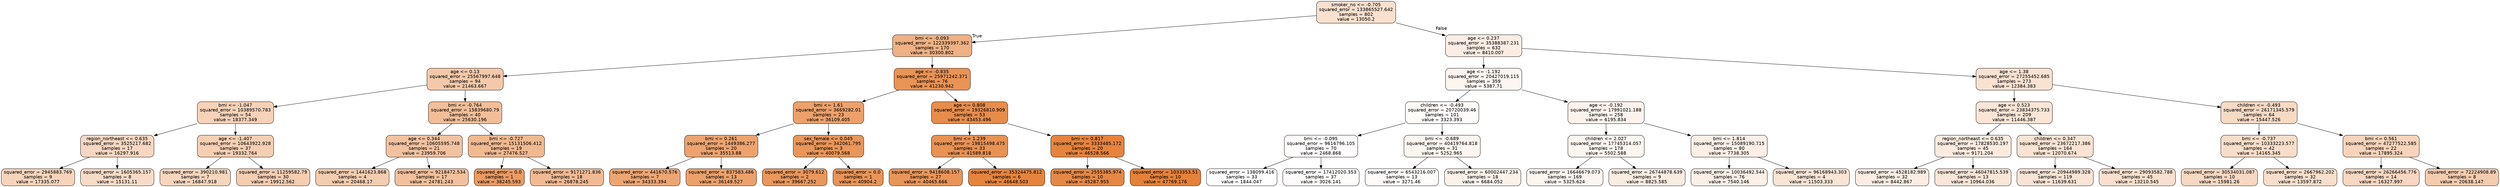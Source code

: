 digraph Tree {
node [shape=box, style="filled, rounded", color="black", fontname="helvetica"] ;
edge [fontname="helvetica"] ;
0 [label="smoker_no <= -0.705\nsquared_error = 133865527.642\nsamples = 802\nvalue = 13050.2", fillcolor="#f9e0cf"] ;
1 [label="bmi <= -0.093\nsquared_error = 122339397.362\nsamples = 170\nvalue = 30300.802", fillcolor="#efb184"] ;
0 -> 1 [labeldistance=2.5, labelangle=45, headlabel="True"] ;
2 [label="age <= 0.13\nsquared_error = 25567997.648\nsamples = 94\nvalue = 21463.667", fillcolor="#f4c9aa"] ;
1 -> 2 ;
3 [label="bmi <= -1.047\nsquared_error = 10389570.783\nsamples = 54\nvalue = 18377.349", fillcolor="#f6d2b8"] ;
2 -> 3 ;
4 [label="region_northeast <= 0.635\nsquared_error = 3525217.682\nsamples = 17\nvalue = 16297.916", fillcolor="#f7d7c1"] ;
3 -> 4 ;
5 [label="squared_error = 2945883.769\nsamples = 9\nvalue = 17335.077", fillcolor="#f6d4bc"] ;
4 -> 5 ;
6 [label="squared_error = 1605365.157\nsamples = 8\nvalue = 15131.11", fillcolor="#f7dbc6"] ;
4 -> 6 ;
7 [label="age <= -1.407\nsquared_error = 10643922.928\nsamples = 37\nvalue = 19332.764", fillcolor="#f5cfb4"] ;
3 -> 7 ;
8 [label="squared_error = 390210.981\nsamples = 7\nvalue = 16847.918", fillcolor="#f7d6be"] ;
7 -> 8 ;
9 [label="squared_error = 11259582.79\nsamples = 30\nvalue = 19912.562", fillcolor="#f5cdb1"] ;
7 -> 9 ;
10 [label="bmi <= -0.764\nsquared_error = 15839680.79\nsamples = 40\nvalue = 25630.196", fillcolor="#f2be98"] ;
2 -> 10 ;
11 [label="age <= 0.344\nsquared_error = 10605595.748\nsamples = 21\nvalue = 23959.706", fillcolor="#f2c2a0"] ;
10 -> 11 ;
12 [label="squared_error = 1441623.868\nsamples = 4\nvalue = 20468.17", fillcolor="#f4ccaf"] ;
11 -> 12 ;
13 [label="squared_error = 9218472.534\nsamples = 17\nvalue = 24781.243", fillcolor="#f2c09c"] ;
11 -> 13 ;
14 [label="bmi <= -0.727\nsquared_error = 15131506.412\nsamples = 19\nvalue = 27476.527", fillcolor="#f0b990"] ;
10 -> 14 ;
15 [label="squared_error = 0.0\nsamples = 1\nvalue = 38245.593", fillcolor="#ea9b62"] ;
14 -> 15 ;
16 [label="squared_error = 9171271.836\nsamples = 18\nvalue = 26878.245", fillcolor="#f1ba93"] ;
14 -> 16 ;
17 [label="age <= -0.835\nsquared_error = 25971242.371\nsamples = 76\nvalue = 41230.942", fillcolor="#e99355"] ;
1 -> 17 ;
18 [label="bmi <= 1.61\nsquared_error = 3669282.01\nsamples = 23\nvalue = 36109.405", fillcolor="#eca16b"] ;
17 -> 18 ;
19 [label="bmi <= 0.261\nsquared_error = 1449386.277\nsamples = 20\nvalue = 35513.88", fillcolor="#eca36e"] ;
18 -> 19 ;
20 [label="squared_error = 441670.576\nsamples = 7\nvalue = 34333.394", fillcolor="#eda673"] ;
19 -> 20 ;
21 [label="squared_error = 837583.486\nsamples = 13\nvalue = 36149.527", fillcolor="#eca16b"] ;
19 -> 21 ;
22 [label="sex_female <= 0.045\nsquared_error = 342061.795\nsamples = 3\nvalue = 40079.568", fillcolor="#e9965a"] ;
18 -> 22 ;
23 [label="squared_error = 3079.612\nsamples = 2\nvalue = 39667.252", fillcolor="#ea975c"] ;
22 -> 23 ;
24 [label="squared_error = 0.0\nsamples = 1\nvalue = 40904.2", fillcolor="#e99457"] ;
22 -> 24 ;
25 [label="age <= 0.808\nsquared_error = 19326810.909\nsamples = 53\nvalue = 43453.496", fillcolor="#e78d4c"] ;
17 -> 25 ;
26 [label="bmi <= 1.239\nsquared_error = 19815498.475\nsamples = 33\nvalue = 41589.818", fillcolor="#e89254"] ;
25 -> 26 ;
27 [label="squared_error = 9418608.157\nsamples = 27\nvalue = 40465.666", fillcolor="#e99558"] ;
26 -> 27 ;
28 [label="squared_error = 35324475.812\nsamples = 6\nvalue = 46648.503", fillcolor="#e6843e"] ;
26 -> 28 ;
29 [label="bmi <= 0.817\nsquared_error = 3333485.172\nsamples = 20\nvalue = 46528.566", fillcolor="#e6843e"] ;
25 -> 29 ;
30 [label="squared_error = 2555385.974\nsamples = 10\nvalue = 45287.955", fillcolor="#e68844"] ;
29 -> 30 ;
31 [label="squared_error = 1033353.51\nsamples = 10\nvalue = 47769.176", fillcolor="#e58139"] ;
29 -> 31 ;
32 [label="age <= 0.237\nsquared_error = 35388387.231\nsamples = 632\nvalue = 8410.007", fillcolor="#fbede3"] ;
0 -> 32 [labeldistance=2.5, labelangle=-45, headlabel="False"] ;
33 [label="age <= -1.192\nsquared_error = 20427019.115\nsamples = 359\nvalue = 5387.71", fillcolor="#fdf5f0"] ;
32 -> 33 ;
34 [label="children <= -0.493\nsquared_error = 20720039.46\nsamples = 101\nvalue = 3323.393", fillcolor="#fefbf9"] ;
33 -> 34 ;
35 [label="bmi <= -0.095\nsquared_error = 9616796.105\nsamples = 70\nvalue = 2468.868", fillcolor="#fffdfc"] ;
34 -> 35 ;
36 [label="squared_error = 138099.416\nsamples = 33\nvalue = 1844.047", fillcolor="#ffffff"] ;
35 -> 36 ;
37 [label="squared_error = 17412020.353\nsamples = 37\nvalue = 3026.141", fillcolor="#fefcfa"] ;
35 -> 37 ;
38 [label="bmi <= -0.689\nsquared_error = 40419764.818\nsamples = 31\nvalue = 5252.965", fillcolor="#fdf6f0"] ;
34 -> 38 ;
39 [label="squared_error = 6543216.007\nsamples = 13\nvalue = 3271.46", fillcolor="#fefbf9"] ;
38 -> 39 ;
40 [label="squared_error = 60002447.234\nsamples = 18\nvalue = 6684.052", fillcolor="#fcf2ea"] ;
38 -> 40 ;
41 [label="age <= -0.192\nsquared_error = 17991021.188\nsamples = 258\nvalue = 6195.834", fillcolor="#fdf3ec"] ;
33 -> 41 ;
42 [label="children <= 2.027\nsquared_error = 17745314.057\nsamples = 178\nvalue = 5502.588", fillcolor="#fdf5ef"] ;
41 -> 42 ;
43 [label="squared_error = 16646679.073\nsamples = 169\nvalue = 5325.624", fillcolor="#fdf5f0"] ;
42 -> 43 ;
44 [label="squared_error = 26744878.639\nsamples = 9\nvalue = 8825.585", fillcolor="#fbece1"] ;
42 -> 44 ;
45 [label="bmi <= 1.814\nsquared_error = 15089190.715\nsamples = 80\nvalue = 7738.305", fillcolor="#fcefe6"] ;
41 -> 45 ;
46 [label="squared_error = 10036492.544\nsamples = 76\nvalue = 7540.146", fillcolor="#fcefe6"] ;
45 -> 46 ;
47 [label="squared_error = 96168943.303\nsamples = 4\nvalue = 11503.333", fillcolor="#fae4d5"] ;
45 -> 47 ;
48 [label="age <= 1.38\nsquared_error = 27255452.685\nsamples = 273\nvalue = 12384.383", fillcolor="#f9e2d2"] ;
32 -> 48 ;
49 [label="age <= 0.523\nsquared_error = 23834375.733\nsamples = 209\nvalue = 11446.387", fillcolor="#fae5d6"] ;
48 -> 49 ;
50 [label="region_northeast <= 0.635\nsquared_error = 17828530.197\nsamples = 45\nvalue = 9171.204", fillcolor="#fbebdf"] ;
49 -> 50 ;
51 [label="squared_error = 4528182.989\nsamples = 32\nvalue = 8442.867", fillcolor="#fbede3"] ;
50 -> 51 ;
52 [label="squared_error = 46047815.539\nsamples = 13\nvalue = 10964.036", fillcolor="#fae6d8"] ;
50 -> 52 ;
53 [label="children <= 0.347\nsquared_error = 23672217.386\nsamples = 164\nvalue = 12070.674", fillcolor="#f9e3d3"] ;
49 -> 53 ;
54 [label="squared_error = 20944989.328\nsamples = 119\nvalue = 11639.631", fillcolor="#f9e4d5"] ;
53 -> 54 ;
55 [label="squared_error = 29093582.788\nsamples = 45\nvalue = 13210.545", fillcolor="#f9e0ce"] ;
53 -> 55 ;
56 [label="children <= -0.493\nsquared_error = 26171345.579\nsamples = 64\nvalue = 15447.526", fillcolor="#f7dac4"] ;
48 -> 56 ;
57 [label="bmi <= -0.737\nsquared_error = 10333223.577\nsamples = 42\nvalue = 14165.345", fillcolor="#f8ddca"] ;
56 -> 57 ;
58 [label="squared_error = 30534031.087\nsamples = 10\nvalue = 15981.26", fillcolor="#f7d8c2"] ;
57 -> 58 ;
59 [label="squared_error = 2667962.202\nsamples = 32\nvalue = 13597.872", fillcolor="#f8dfcc"] ;
57 -> 59 ;
60 [label="bmi <= 0.561\nsquared_error = 47277522.585\nsamples = 22\nvalue = 17895.324", fillcolor="#f6d3ba"] ;
56 -> 60 ;
61 [label="squared_error = 26266456.776\nsamples = 14\nvalue = 16327.997", fillcolor="#f7d7c1"] ;
60 -> 61 ;
62 [label="squared_error = 72224908.89\nsamples = 8\nvalue = 20638.147", fillcolor="#f4cbae"] ;
60 -> 62 ;
}